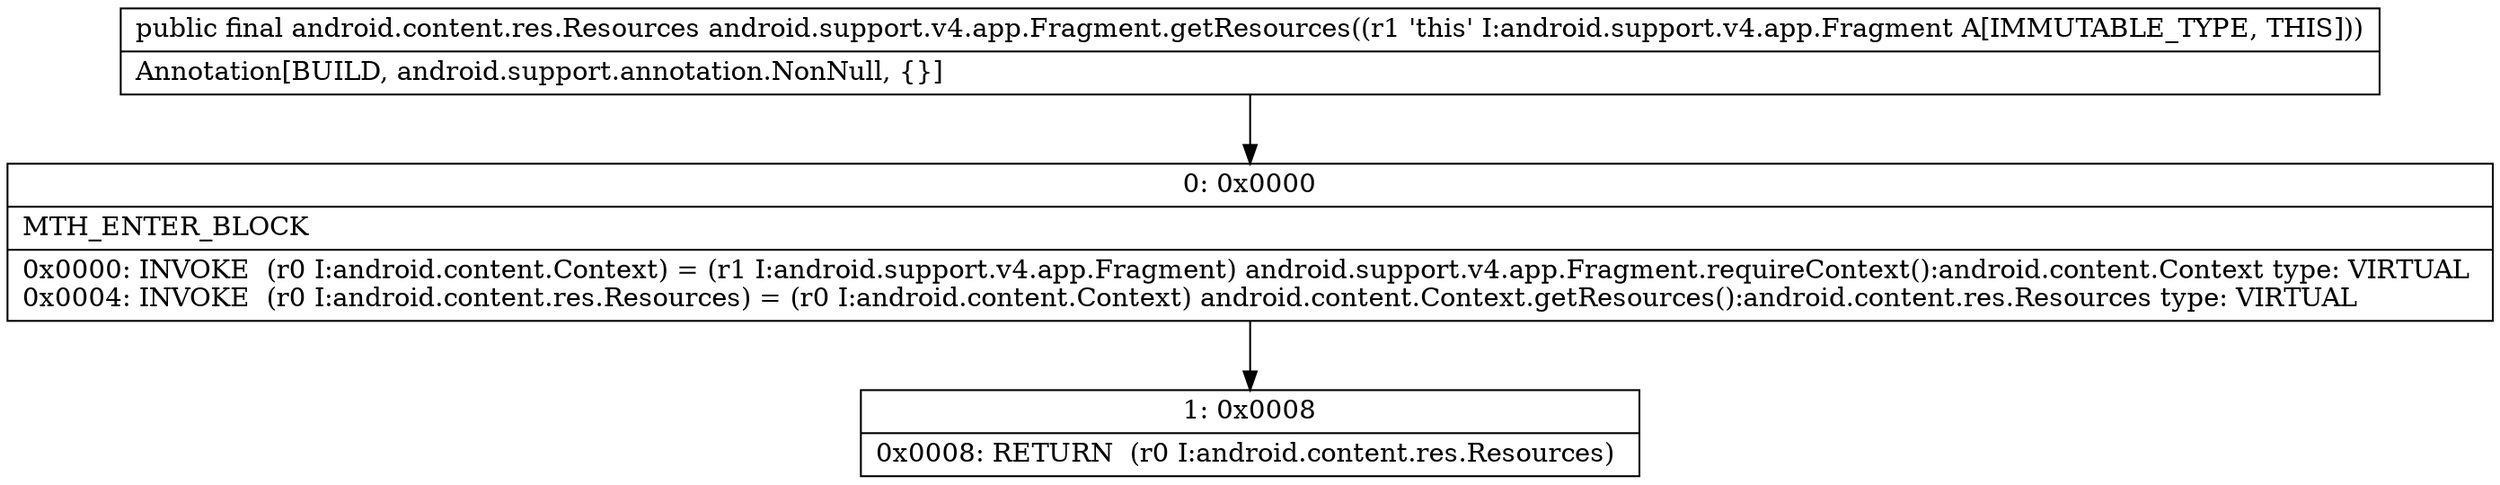 digraph "CFG forandroid.support.v4.app.Fragment.getResources()Landroid\/content\/res\/Resources;" {
Node_0 [shape=record,label="{0\:\ 0x0000|MTH_ENTER_BLOCK\l|0x0000: INVOKE  (r0 I:android.content.Context) = (r1 I:android.support.v4.app.Fragment) android.support.v4.app.Fragment.requireContext():android.content.Context type: VIRTUAL \l0x0004: INVOKE  (r0 I:android.content.res.Resources) = (r0 I:android.content.Context) android.content.Context.getResources():android.content.res.Resources type: VIRTUAL \l}"];
Node_1 [shape=record,label="{1\:\ 0x0008|0x0008: RETURN  (r0 I:android.content.res.Resources) \l}"];
MethodNode[shape=record,label="{public final android.content.res.Resources android.support.v4.app.Fragment.getResources((r1 'this' I:android.support.v4.app.Fragment A[IMMUTABLE_TYPE, THIS]))  | Annotation[BUILD, android.support.annotation.NonNull, \{\}]\l}"];
MethodNode -> Node_0;
Node_0 -> Node_1;
}


